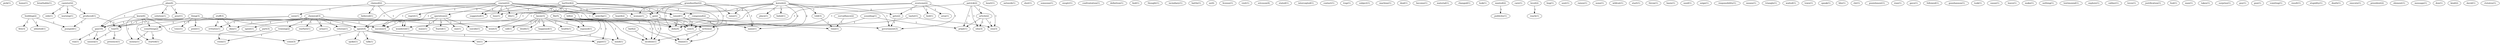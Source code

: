 digraph G {
  pick [ label="pick(1)" ];
  home [ label="home(1)" ];
  breathable [ label="breathable(1)" ];
  chemical [ label="chemical(3)" ];
  irritates [ label="irritates(1)" ];
  skin [ label="skin(1)" ];
  army [ label="army(1)" ];
  veteran [ label="veteran(1)" ];
  spent [ label="spent(1)" ];
  agent [ label="agent(4)" ];
  training [ label="training(2)" ];
  warfare [ label="warfare(1)" ];
  went [ label="went(3)" ];
  stuff [ label="stuff(3)" ];
  gas [ label="gas(10)" ];
  heart [ label="heart(1)" ];
  network [ label="network(1)" ];
  shot [ label="shot(1)" ];
  plan [ label="plan(4)" ];
  pour [ label="pour(1)" ];
  solution [ label="solution(1)" ];
  compound [ label="compound(2)" ];
  grandmother [ label="grandmother(2)" ];
  woman [ label="woman(1)" ];
  go [ label="go(2)" ];
  name [ label="name(1)" ];
  raise [ label="raise(1)" ];
  see [ label="see(3)" ];
  didn [ label="didn(4)" ];
  someone [ label="someone(1)" ];
  courant [ label="courant(2)" ];
  operation [ label="operation(2)" ];
  regret [ label="regret(1)" ];
  newclip [ label="newclip(1)" ];
  raised [ label="raised(1)" ];
  success [ label="success(3)" ];
  loss [ label="loss(1)" ];
  suggested [ label="suggested(1)" ];
  life [ label="life(1)" ];
  exuptr [ label="exuptr(1)" ];
  knew [ label="knew(6)" ];
  something [ label="something(2)" ];
  started [ label="started(1)" ];
  come [ label="come(3)" ];
  money [ label="money(1)" ];
  suicide [ label="suicide(1)" ];
  mass [ label="mass(1)" ];
  feared [ label="feared(1)" ];
  one [ label="one(1)" ];
  canister [ label="canister(2)" ];
  produced [ label="produced(1)" ];
  side [ label="side(1)" ];
  warning [ label="warning(1)" ];
  confrontation [ label="confrontation(1)" ];
  definition [ label="definition(1)" ];
  lied [ label="lied(1)" ];
  thought [ label="thought(1)" ];
  thing [ label="thing(3)" ];
  point [ label="point(1)" ];
  toxic [ label="toxic(1)" ];
  tear [ label="tear(5)" ];
  government [ label="government(3)" ];
  incindiary [ label="incindiary(1)" ];
  battle [ label="battle(1)" ];
  se [ label="se(4)" ];
  license [ label="license(1)" ];
  visit [ label="visit(1)" ];
  ericsson [ label="ericsson(4)" ];
  stated [ label="stated(1)" ];
  intercepted [ label="intercepted(1)" ];
  contact [ label="contact(1)" ];
  patrick [ label="patrick(2)" ];
  article [ label="article(2)" ];
  edu [ label="edu(3)" ];
  prijat [ label="prijat(1)" ];
  writes [ label="writes(2)" ];
  exu [ label="exu(3)" ];
  claimed [ label="claimed(2)" ];
  seen [ label="seen(1)" ];
  believed [ label="believed(1)" ];
  wondered [ label="wondered(1)" ];
  trap [ label="trap(1)" ];
  subject [ label="subject(1)" ];
  machine [ label="machine(1)" ];
  deal [ label="deal(1)" ];
  become [ label="become(1)" ];
  material [ label="material(1)" ];
  changed [ label="changed(1)" ];
  look [ label="look(1)" ];
  know [ label="know(3)" ];
  happened [ label="happened(1)" ];
  doubt [ label="doubt(1)" ];
  health [ label="health(1)" ];
  exposed [ label="exposed(1)" ];
  call [ label="call(1)" ];
  wanted [ label="wanted(2)" ];
  publicity [ label="publicity(1)" ];
  care [ label="care(1)" ];
  level [ label="level(2)" ];
  reach [ label="reach(1)" ];
  talk [ label="talk(1)" ];
  spoke [ label="spoke(1)" ];
  mind [ label="mind(1)" ];
  paper [ label="paper(1)" ];
  lot [ label="lot(1)" ];
  building [ label="building(2)" ];
  pumped [ label="pumped(1)" ];
  fire [ label="fire(3)" ];
  admited [ label="admited(1)" ];
  bug [ label="bug(1)" ];
  hartford [ label="hartford(2)" ];
  sent [ label="sent(1)" ];
  raises [ label="raises(1)" ];
  room [ label="room(1)" ];
  none [ label="none(1)" ];
  wildcat [ label="wildcat(1)" ];
  blame [ label="blame(1)" ];
  incident [ label="incident(1)" ];
  start [ label="start(1)" ];
  everyone [ label="everyone(2)" ];
  bed [ label="bed(1)" ];
  gets [ label="gets(2)" ];
  area [ label="area(1)" ];
  throw [ label="throw(1)" ];
  basis [ label="basis(1)" ];
  used [ label="used(1)" ];
  seige [ label="seige(1)" ];
  responsibility [ label="responsibility(1)" ];
  means [ label="means(1)" ];
  triangle [ label="triangle(1)" ];
  waited [ label="waited(1)" ];
  town [ label="town(1)" ];
  speak [ label="speak(1)" ];
  sounding [ label="sounding(1)" ];
  bbs [ label="bbs(1)" ];
  thought [ label="thought(1)" ];
  cbr [ label="cbr(1)" ];
  punishment [ label="punishment(1)" ];
  iran [ label="iran(1)" ];
  gave [ label="gave(1)" ];
  koresh [ label="koresh(2)" ];
  place [ label="place(1)" ];
  failed [ label="failed(1)" ];
  told [ label="told(3)" ];
  followed [ label="followed(1)" ];
  gunshannon [ label="gunshannon(1)" ];
  took [ label="took(1)" ];
  part [ label="part(3)" ];
  cause [ label="cause(1)" ];
  leave [ label="leave(1)" ];
  make [ label="make(1)" ];
  survaillance [ label="survaillance(2)" ];
  time [ label="time(1)" ];
  nothing [ label="nothing(1)" ];
  testimonial [ label="testimonial(1)" ];
  explore [ label="explore(1)" ];
  caliber [ label="caliber(1)" ];
  loves [ label="loves(1)" ];
  justification [ label="justification(1)" ];
  fool [ label="fool(1)" ];
  man [ label="man(1)" ];
  takes [ label="takes(1)" ];
  surprise [ label="surprise(1)" ];
  guy [ label="guy(1)" ];
  gun [ label="gun(1)" ];
  vomiting [ label="vomiting(1)" ];
  result [ label="result(1)" ];
  stupidity [ label="stupidity(1)" ];
  bill [ label="bill(2)" ];
  death [ label="death(1)" ];
  execute [ label="execute(1)" ];
  presence [ label="presence(1)" ];
  nausea [ label="nausea(1)" ];
  taylor [ label="taylor(1)" ];
  run [ label="run(1)" ];
  president [ label="president(2)" ];
  fbi [ label="fbi(5)" ];
  element [ label="element(1)" ];
  board [ label="board(2)" ];
  message [ label="message(1)" ];
  don [ label="don(1)" ];
  kind [ label="kind(2)" ];
  david [ label="david(1)" ];
  batf [ label="batf(2)" ];
  ctstateu [ label="ctstateu(1)" ];
  chemical -> irritates [ label="1" ];
  chemical -> skin [ label="1" ];
  chemical -> army [ label="1" ];
  chemical -> veteran [ label="1" ];
  chemical -> spent [ label="1" ];
  chemical -> agent [ label="1" ];
  chemical -> training [ label="1" ];
  chemical -> warfare [ label="1" ];
  chemical -> went [ label="1" ];
  stuff -> irritates [ label="1" ];
  stuff -> skin [ label="1" ];
  stuff -> agent [ label="1" ];
  stuff -> gas [ label="1" ];
  plan -> pour [ label="1" ];
  plan -> solution [ label="1" ];
  plan -> compound [ label="1" ];
  plan -> gas [ label="1" ];
  grandmother -> woman [ label="1" ];
  grandmother -> go [ label="1" ];
  grandmother -> name [ label="1" ];
  grandmother -> raise [ label="1" ];
  grandmother -> see [ label="1" ];
  grandmother -> didn [ label="1" ];
  courant -> operation [ label="1" ];
  courant -> regret [ label="1" ];
  courant -> woman [ label="1" ];
  courant -> agent [ label="1" ];
  courant -> go [ label="1" ];
  courant -> newclip [ label="1" ];
  courant -> raised [ label="1" ];
  courant -> success [ label="1" ];
  courant -> loss [ label="1" ];
  courant -> suggested [ label="1" ];
  courant -> see [ label="1" ];
  courant -> life [ label="1" ];
  knew -> something [ label="1" ];
  knew -> started [ label="1" ];
  knew -> come [ label="1" ];
  knew -> gas [ label="1" ];
  knew -> money [ label="1" ];
  operation -> something [ label="1" ];
  operation -> agent [ label="1" ];
  operation -> suicide [ label="1" ];
  operation -> mass [ label="1" ];
  operation -> success [ label="1" ];
  operation -> feared [ label="1" ];
  operation -> one [ label="1" ];
  canister -> produced [ label="1" ];
  canister -> side [ label="1" ];
  canister -> warning [ label="1" ];
  thing -> point [ label="1" ];
  thing -> success [ label="1" ];
  thing -> toxic [ label="1" ];
  thing -> tear [ label="1" ];
  thing -> gas [ label="1" ];
  thing -> government [ label="1" ];
  patrick -> article [ label="1" ];
  patrick -> edu [ label="1" ];
  patrick -> prijat [ label="1" ];
  patrick -> writes [ label="1" ];
  patrick -> exu [ label="1" ];
  claimed -> seen [ label="1" ];
  claimed -> believed [ label="1" ];
  claimed -> wondered [ label="1" ];
  claimed -> didn [ label="1" ];
  article -> edu [ label="1" ];
  article -> prijat [ label="1" ];
  article -> exu [ label="1" ];
  something -> started [ label="1" ];
  something -> money [ label="1" ];
  know -> happened [ label="1" ];
  know -> doubt [ label="1" ];
  know -> health [ label="1" ];
  know -> went [ label="1" ];
  know -> exposed [ label="1" ];
  know -> call [ label="1" ];
  wanted -> publicity [ label="1" ];
  level -> reach [ label="1" ];
  agent -> talk [ label="1" ];
  agent -> come [ label="1" ];
  agent -> spoke [ label="1" ];
  agent -> mind [ label="1" ];
  agent -> paper [ label="1" ];
  agent -> lot [ label="1" ];
  building -> pumped [ label="1" ];
  building -> fire [ label="1" ];
  building -> admited [ label="1" ];
  hartford -> go [ label="1" ];
  hartford -> newclip [ label="1" ];
  hartford -> raised [ label="1" ];
  hartford -> success [ label="1" ];
  hartford -> loss [ label="1" ];
  hartford -> suggested [ label="1" ];
  hartford -> see [ label="1" ];
  hartford -> life [ label="1" ];
  training -> room [ label="1" ];
  go -> blame [ label="1" ];
  go -> see [ label="1" ];
  go -> incident [ label="1" ];
  produced -> pumped [ label="1" ];
  produced -> tear [ label="1" ];
  seen -> tear [ label="1" ];
  seen -> wondered [ label="1" ];
  seen -> gas [ label="1" ];
  seen -> didn [ label="1" ];
  everyone -> bed [ label="1" ];
  everyone -> gets [ label="1" ];
  everyone -> area [ label="1" ];
  everyone -> wondered [ label="1" ];
  everyone -> government [ label="1" ];
  everyone -> didn [ label="1" ];
  sounding -> prijat [ label="1" ];
  sounding -> writes [ label="1" ];
  koresh -> raised [ label="3" ];
  koresh -> gets [ label="1" ];
  koresh -> place [ label="1" ];
  koresh -> name [ label="2" ];
  koresh -> failed [ label="1" ];
  koresh -> went [ label="1" ];
  koresh -> raise [ label="2" ];
  koresh -> government [ label="1" ];
  koresh -> told [ label="1" ];
  koresh -> see [ label="2" ];
  koresh -> didn [ label="2" ];
  raised -> name [ label="1" ];
  raised -> see [ label="1" ];
  raised -> didn [ label="1" ];
  gets -> government [ label="1" ];
  part -> room [ label="1" ];
  survaillance -> time [ label="1" ];
  compound -> time [ label="1" ];
  bill -> writes [ label="1" ];
  bill -> blame [ label="1" ];
  bill -> incident [ label="1" ];
  tear -> presence [ label="1" ];
  tear -> nausea [ label="1" ];
  taylor -> writes [ label="1" ];
  taylor -> exu [ label="1" ];
  gas -> nausea [ label="1" ];
  gas -> run [ label="1" ];
  fbi -> mind [ label="1" ];
  fbi -> writes [ label="1" ];
  fbi -> exposed [ label="1" ];
  fbi -> blame [ label="1" ];
  fbi -> paper [ label="1" ];
  fbi -> lot [ label="1" ];
  fbi -> incident [ label="1" ];
  board -> writes [ label="1" ];
  writes -> blame [ label="1" ];
  writes -> incident [ label="1" ];
  told -> time [ label="1" ];
  batf -> incident [ label="1" ];
}
